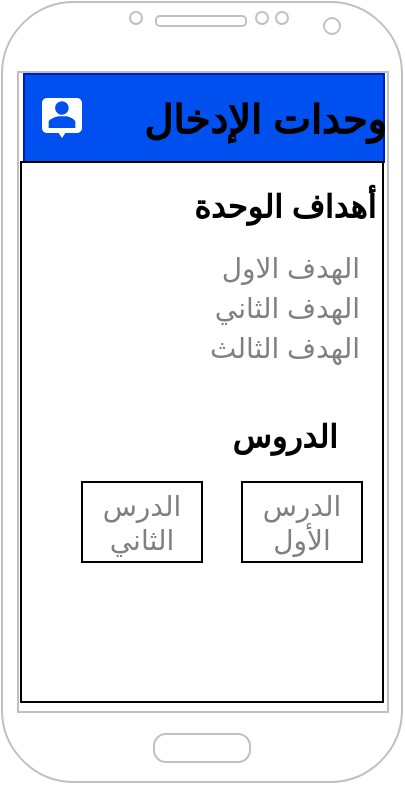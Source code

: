 <mxfile>
    <diagram id="SJ8IqZsmN56MAJa6noOm" name="design">
        <mxGraphModel dx="532" dy="-787" grid="1" gridSize="10" guides="1" tooltips="1" connect="1" arrows="1" fold="1" page="1" pageScale="1" pageWidth="850" pageHeight="1100" math="0" shadow="0">
            <root>
                <mxCell id="0"/>
                <mxCell id="1" parent="0"/>
                <mxCell id="2" value="" style="verticalLabelPosition=bottom;verticalAlign=top;html=1;shadow=0;dashed=0;strokeWidth=1;shape=mxgraph.android.phone2;strokeColor=#c0c0c0;" vertex="1" parent="1">
                    <mxGeometry x="150" y="1710" width="200" height="390" as="geometry"/>
                </mxCell>
                <mxCell id="3" value="" style="rounded=0;whiteSpace=wrap;html=1;fillColor=#0050ef;fontColor=#ffffff;strokeColor=#001DBC;" vertex="1" parent="1">
                    <mxGeometry x="161" y="1746" width="180" height="44" as="geometry"/>
                </mxCell>
                <mxCell id="4" value="" style="dashed=0;aspect=fixed;verticalLabelPosition=bottom;verticalAlign=top;align=center;shape=mxgraph.gmdl.chat;strokeColor=none;fillColor=#FFFFFF;shadow=0;sketch=0;" vertex="1" parent="1">
                    <mxGeometry x="170" y="1758" width="20" height="20" as="geometry"/>
                </mxCell>
                <mxCell id="5" value="&lt;font style=&quot;font-size: 20px;&quot;&gt;وحدات الإدخال&lt;/font&gt;" style="text;strokeColor=none;fillColor=none;html=1;fontSize=24;fontStyle=1;verticalAlign=middle;align=center;" vertex="1" parent="1">
                    <mxGeometry x="221" y="1748" width="120" height="40" as="geometry"/>
                </mxCell>
                <mxCell id="6" value="" style="rounded=0;whiteSpace=wrap;html=1;fontSize=20;fillColor=#FFFFFF;" vertex="1" parent="1">
                    <mxGeometry x="159.5" y="1790" width="181" height="270" as="geometry"/>
                </mxCell>
                <mxCell id="7" value="&lt;font style=&quot;font-size: 16px;&quot; color=&quot;#000000&quot;&gt;أهداف الوحدة&lt;/font&gt;" style="text;strokeColor=none;fillColor=none;html=1;fontSize=24;fontStyle=1;verticalAlign=middle;align=center;" vertex="1" parent="1">
                    <mxGeometry x="240.5" y="1800" width="100" height="20" as="geometry"/>
                </mxCell>
                <mxCell id="8" value="&lt;font color=&quot;#808080&quot; style=&quot;font-size: 14px; font-weight: normal;&quot;&gt;الهدف الاول&lt;/font&gt;" style="text;strokeColor=none;fillColor=none;html=1;fontSize=24;fontStyle=1;verticalAlign=middle;align=right;" vertex="1" parent="1">
                    <mxGeometry x="220" y="1830" width="110" height="20" as="geometry"/>
                </mxCell>
                <mxCell id="9" value="&lt;font color=&quot;#808080&quot; style=&quot;font-size: 14px; font-weight: normal;&quot;&gt;الهدف الثاني&lt;/font&gt;" style="text;strokeColor=none;fillColor=none;html=1;fontSize=24;fontStyle=1;verticalAlign=middle;align=right;" vertex="1" parent="1">
                    <mxGeometry x="220" y="1850" width="110" height="20" as="geometry"/>
                </mxCell>
                <mxCell id="10" value="&lt;font color=&quot;#808080&quot; style=&quot;font-size: 14px; font-weight: normal;&quot;&gt;الهدف الثالث&lt;/font&gt;" style="text;strokeColor=none;fillColor=none;html=1;fontSize=24;fontStyle=1;verticalAlign=middle;align=right;" vertex="1" parent="1">
                    <mxGeometry x="220" y="1870" width="110" height="20" as="geometry"/>
                </mxCell>
                <mxCell id="11" value="&lt;font style=&quot;font-size: 16px;&quot; color=&quot;#000000&quot;&gt;الدروس&lt;/font&gt;" style="text;strokeColor=none;fillColor=none;html=1;fontSize=24;fontStyle=1;verticalAlign=middle;align=center;" vertex="1" parent="1">
                    <mxGeometry x="240.5" y="1915" width="100" height="20" as="geometry"/>
                </mxCell>
                <mxCell id="12" value="الدرس الأول" style="whiteSpace=wrap;html=1;fontSize=14;fontColor=#808080;fillColor=#FFFFFF;" vertex="1" parent="1">
                    <mxGeometry x="270" y="1950" width="60" height="40" as="geometry"/>
                </mxCell>
                <mxCell id="13" value="الدرس الثاني" style="whiteSpace=wrap;html=1;fontSize=14;fontColor=#808080;fillColor=#FFFFFF;" vertex="1" parent="1">
                    <mxGeometry x="190" y="1950" width="60" height="40" as="geometry"/>
                </mxCell>
            </root>
        </mxGraphModel>
    </diagram>
    <diagram id="kT0od8lz3MIX1HD3_c-B" name="steps">
        <mxGraphModel dx="499" dy="427" grid="1" gridSize="10" guides="1" tooltips="1" connect="1" arrows="1" fold="1" page="1" pageScale="1" pageWidth="850" pageHeight="1100" math="0" shadow="0">
            <root>
                <mxCell id="0"/>
                <mxCell id="1" parent="0"/>
                <mxCell id="jWJm5jnZMe2Iu-Ib7dwO-1" value="" style="edgeStyle=none;html=1;strokeWidth=3;fontSize=17;fontColor=#FFFFFF;" edge="1" parent="1" source="jWJm5jnZMe2Iu-Ib7dwO-2" target="jWJm5jnZMe2Iu-Ib7dwO-6">
                    <mxGeometry relative="1" as="geometry"/>
                </mxCell>
                <mxCell id="jWJm5jnZMe2Iu-Ib7dwO-2" value="&lt;span style=&quot;font-size: 21px;&quot;&gt;&lt;b&gt;تحديد البيانات&lt;/b&gt;&lt;/span&gt;" style="rounded=0;whiteSpace=wrap;html=1;fillColor=#000000;fontColor=#ffffff;strokeColor=#006EAF;" vertex="1" parent="1">
                    <mxGeometry x="180" y="130" width="120" height="60" as="geometry"/>
                </mxCell>
                <mxCell id="jWJm5jnZMe2Iu-Ib7dwO-3" value="" style="edgeStyle=none;html=1;strokeWidth=3;fontSize=17;fontColor=#FFFFFF;" edge="1" parent="1" source="jWJm5jnZMe2Iu-Ib7dwO-4" target="jWJm5jnZMe2Iu-Ib7dwO-7">
                    <mxGeometry relative="1" as="geometry"/>
                </mxCell>
                <mxCell id="jWJm5jnZMe2Iu-Ib7dwO-4" value="&lt;span style=&quot;font-size: 21px;&quot;&gt;&lt;b&gt;عمل التنسيقات&lt;/b&gt;&lt;/span&gt;" style="rounded=0;whiteSpace=wrap;html=1;fillColor=#000000;fontColor=#ffffff;strokeColor=#006EAF;" vertex="1" parent="1">
                    <mxGeometry x="180" y="340" width="120" height="60" as="geometry"/>
                </mxCell>
                <mxCell id="jWJm5jnZMe2Iu-Ib7dwO-5" value="" style="edgeStyle=none;html=1;strokeWidth=3;fontSize=17;fontColor=#FFFFFF;" edge="1" parent="1" source="jWJm5jnZMe2Iu-Ib7dwO-6" target="jWJm5jnZMe2Iu-Ib7dwO-4">
                    <mxGeometry relative="1" as="geometry"/>
                </mxCell>
                <mxCell id="jWJm5jnZMe2Iu-Ib7dwO-6" value="&lt;span style=&quot;font-size: 21px;&quot;&gt;&lt;b&gt;تحديد ال&lt;br&gt;widget&lt;br&gt;&lt;/b&gt;&lt;/span&gt;" style="rounded=0;whiteSpace=wrap;html=1;fillColor=#000000;fontColor=#ffffff;strokeColor=#006EAF;" vertex="1" parent="1">
                    <mxGeometry x="180" y="240" width="120" height="60" as="geometry"/>
                </mxCell>
                <mxCell id="jWJm5jnZMe2Iu-Ib7dwO-7" value="&lt;span style=&quot;font-size: 21px;&quot;&gt;&lt;b&gt;إضافة التفاعل&lt;/b&gt;&lt;/span&gt;" style="rounded=0;whiteSpace=wrap;html=1;fillColor=#000000;fontColor=#ffffff;strokeColor=#006EAF;" vertex="1" parent="1">
                    <mxGeometry x="180" y="440" width="120" height="60" as="geometry"/>
                </mxCell>
                <mxCell id="jWJm5jnZMe2Iu-Ib7dwO-8" value="" style="edgeStyle=none;html=1;strokeWidth=3;fontSize=12;fontColor=#FFFFFF;" edge="1" parent="1" source="jWJm5jnZMe2Iu-Ib7dwO-9" target="jWJm5jnZMe2Iu-Ib7dwO-2">
                    <mxGeometry relative="1" as="geometry"/>
                </mxCell>
                <mxCell id="jWJm5jnZMe2Iu-Ib7dwO-9" value="&lt;span style=&quot;font-size: 21px;&quot;&gt;&lt;b&gt;عمل مخطط لتفاعلات الصفحة&lt;/b&gt;&lt;/span&gt;" style="rounded=0;whiteSpace=wrap;html=1;fillColor=#000000;fontColor=#ffffff;strokeColor=#006EAF;" vertex="1" parent="1">
                    <mxGeometry x="180" y="30" width="120" height="60" as="geometry"/>
                </mxCell>
            </root>
        </mxGraphModel>
    </diagram>
    <diagram id="TN5q5wyDiwWI8Nxa68He" name="activity">
        <mxGraphModel dx="499" dy="427" grid="1" gridSize="10" guides="1" tooltips="1" connect="1" arrows="1" fold="1" page="1" pageScale="1" pageWidth="850" pageHeight="1100" math="0" shadow="0">
            <root>
                <mxCell id="0"/>
                <mxCell id="1" parent="0"/>
                <mxCell id="3L91257g8HR0bW2qWaab-1" value="" style="edgeStyle=none;html=1;fontSize=14;fontColor=#808080;strokeWidth=3;" edge="1" parent="1" source="16J2vml6MPE9QUDUdSvl-3" target="16J2vml6MPE9QUDUdSvl-4">
                    <mxGeometry relative="1" as="geometry"/>
                </mxCell>
                <mxCell id="16J2vml6MPE9QUDUdSvl-3" value="&lt;b style=&quot;&quot;&gt;&lt;span style=&quot;font-size: 21px;&quot;&gt;Start Home&lt;/span&gt;&lt;br&gt;&lt;font style=&quot;font-size: 9px;&quot;&gt;(stateless)&lt;/font&gt;&lt;br&gt;&lt;/b&gt;" style="rounded=0;whiteSpace=wrap;html=1;fillColor=#1ba1e2;fontColor=#ffffff;strokeColor=#006EAF;" vertex="1" parent="1">
                    <mxGeometry x="200" y="130" width="120" height="80" as="geometry"/>
                </mxCell>
                <mxCell id="3L91257g8HR0bW2qWaab-3" value="" style="edgeStyle=none;html=1;strokeWidth=3;fontSize=14;fontColor=#808080;" edge="1" parent="1" source="16J2vml6MPE9QUDUdSvl-4" target="3L91257g8HR0bW2qWaab-2">
                    <mxGeometry relative="1" as="geometry"/>
                </mxCell>
                <mxCell id="16J2vml6MPE9QUDUdSvl-4" value="&lt;span style=&quot;font-size: 21px;&quot;&gt;&lt;b&gt;Lessons&lt;/b&gt;&lt;/span&gt;" style="rounded=0;whiteSpace=wrap;html=1;fillColor=#1ba1e2;fontColor=#ffffff;strokeColor=#006EAF;" vertex="1" parent="1">
                    <mxGeometry x="200" y="260" width="120" height="60" as="geometry"/>
                </mxCell>
                <mxCell id="16J2vml6MPE9QUDUdSvl-5" value="&lt;span style=&quot;font-size: 21px;&quot;&gt;&lt;b&gt;Activity&lt;/b&gt;&lt;/span&gt;" style="rounded=0;whiteSpace=wrap;html=1;fillColor=#a20025;fontColor=#ffffff;strokeColor=#6F0000;" vertex="1" parent="1">
                    <mxGeometry x="200" y="30" width="120" height="60" as="geometry"/>
                </mxCell>
                <mxCell id="3L91257g8HR0bW2qWaab-5" value="" style="edgeStyle=none;html=1;strokeWidth=3;fontSize=14;fontColor=#808080;" edge="1" parent="1" source="3L91257g8HR0bW2qWaab-2" target="3L91257g8HR0bW2qWaab-4">
                    <mxGeometry relative="1" as="geometry"/>
                </mxCell>
                <mxCell id="3L91257g8HR0bW2qWaab-2" value="&lt;span style=&quot;font-size: 21px;&quot;&gt;&lt;b&gt;Lesson&lt;/b&gt;&lt;/span&gt;" style="rounded=0;whiteSpace=wrap;html=1;fillColor=#1ba1e2;fontColor=#ffffff;strokeColor=#006EAF;" vertex="1" parent="1">
                    <mxGeometry x="200" y="380" width="120" height="60" as="geometry"/>
                </mxCell>
                <mxCell id="3L91257g8HR0bW2qWaab-4" value="&lt;span style=&quot;font-size: 21px;&quot;&gt;&lt;b&gt;go Lesson page&lt;/b&gt;&lt;/span&gt;" style="rounded=0;whiteSpace=wrap;html=1;fillColor=#1ba1e2;fontColor=#ffffff;strokeColor=#006EAF;" vertex="1" parent="1">
                    <mxGeometry x="200" y="490" width="120" height="60" as="geometry"/>
                </mxCell>
                <mxCell id="16J2vml6MPE9QUDUdSvl-11" value="&lt;font size=&quot;1&quot; style=&quot;&quot;&gt;&lt;b style=&quot;font-size: 12px;&quot;&gt;lesson Btn&lt;/b&gt;&lt;/font&gt;" style="rounded=0;whiteSpace=wrap;html=1;fillColor=#d80073;fontColor=#ffffff;strokeColor=#A50040;" vertex="1" parent="1">
                    <mxGeometry x="227.5" y="450" width="65" height="20" as="geometry"/>
                </mxCell>
            </root>
        </mxGraphModel>
    </diagram>
    <diagram id="6o5rZDun-syp34f6k7WH" name="widgets">
        <mxGraphModel dx="499" dy="427" grid="1" gridSize="10" guides="1" tooltips="1" connect="1" arrows="1" fold="1" page="1" pageScale="1" pageWidth="850" pageHeight="1100" math="0" shadow="0">
            <root>
                <mxCell id="0"/>
                <mxCell id="1" parent="0"/>
                <mxCell id="P0zOC1BxexMgjfKHU7Mn-3" value="" style="edgeStyle=none;html=1;strokeWidth=3;fontSize=14;fontColor=#808080;" edge="1" parent="1" source="P0zOC1BxexMgjfKHU7Mn-1" target="P0zOC1BxexMgjfKHU7Mn-2">
                    <mxGeometry relative="1" as="geometry"/>
                </mxCell>
                <mxCell id="P0zOC1BxexMgjfKHU7Mn-1" value="&lt;span style=&quot;font-size: 21px;&quot;&gt;&lt;b&gt;Home&lt;/b&gt;&lt;/span&gt;" style="rounded=0;whiteSpace=wrap;html=1;fillColor=#1ba1e2;fontColor=#ffffff;strokeColor=#006EAF;" vertex="1" parent="1">
                    <mxGeometry x="250" y="30" width="120" height="60" as="geometry"/>
                </mxCell>
                <mxCell id="a0y2H-Ac-sZ6R7pIn-Fx-2" value="" style="edgeStyle=none;html=1;strokeWidth=3;fontSize=14;fontColor=#808080;" edge="1" parent="1" source="P0zOC1BxexMgjfKHU7Mn-2" target="a0y2H-Ac-sZ6R7pIn-Fx-1">
                    <mxGeometry relative="1" as="geometry"/>
                </mxCell>
                <mxCell id="P0zOC1BxexMgjfKHU7Mn-2" value="&lt;span style=&quot;font-size: 21px;&quot;&gt;&lt;b&gt;Scaffold&lt;/b&gt;&lt;/span&gt;" style="rounded=0;whiteSpace=wrap;html=1;fillColor=#1ba1e2;fontColor=#ffffff;strokeColor=#006EAF;" vertex="1" parent="1">
                    <mxGeometry x="250" y="110" width="120" height="60" as="geometry"/>
                </mxCell>
                <mxCell id="a0y2H-Ac-sZ6R7pIn-Fx-4" value="" style="edgeStyle=none;html=1;strokeWidth=3;fontSize=14;fontColor=#808080;" edge="1" parent="1" source="a0y2H-Ac-sZ6R7pIn-Fx-1" target="a0y2H-Ac-sZ6R7pIn-Fx-3">
                    <mxGeometry relative="1" as="geometry"/>
                </mxCell>
                <mxCell id="EkOOZC0z7g64oAiqDCxL-2" value="" style="edgeStyle=none;html=1;strokeWidth=3;fontSize=14;fontColor=#808080;" edge="1" parent="1" source="a0y2H-Ac-sZ6R7pIn-Fx-1" target="EkOOZC0z7g64oAiqDCxL-1">
                    <mxGeometry relative="1" as="geometry"/>
                </mxCell>
                <mxCell id="EkOOZC0z7g64oAiqDCxL-4" value="" style="edgeStyle=none;html=1;strokeWidth=3;fontSize=14;fontColor=#808080;" edge="1" parent="1" source="a0y2H-Ac-sZ6R7pIn-Fx-1" target="EkOOZC0z7g64oAiqDCxL-3">
                    <mxGeometry relative="1" as="geometry"/>
                </mxCell>
                <mxCell id="EkOOZC0z7g64oAiqDCxL-6" value="" style="edgeStyle=none;html=1;strokeWidth=3;fontSize=14;fontColor=#808080;" edge="1" parent="1" source="a0y2H-Ac-sZ6R7pIn-Fx-1" target="EkOOZC0z7g64oAiqDCxL-3">
                    <mxGeometry relative="1" as="geometry"/>
                </mxCell>
                <mxCell id="EkOOZC0z7g64oAiqDCxL-7" value="" style="edgeStyle=none;html=1;strokeWidth=3;fontSize=14;fontColor=#808080;" edge="1" parent="1" source="a0y2H-Ac-sZ6R7pIn-Fx-1" target="EkOOZC0z7g64oAiqDCxL-5">
                    <mxGeometry relative="1" as="geometry"/>
                </mxCell>
                <mxCell id="a0y2H-Ac-sZ6R7pIn-Fx-1" value="&lt;font color=&quot;#121111&quot; size=&quot;1&quot; style=&quot;&quot;&gt;&lt;b style=&quot;font-size: 17px;&quot;&gt;ListView&lt;/b&gt;&lt;/font&gt;" style="rounded=0;whiteSpace=wrap;html=1;fillColor=#00FF80;fontColor=#ffffff;strokeColor=#2D7600;" vertex="1" parent="1">
                    <mxGeometry x="250" y="190" width="120" height="60" as="geometry"/>
                </mxCell>
                <mxCell id="a0y2H-Ac-sZ6R7pIn-Fx-3" value="&lt;span style=&quot;font-size: 21px;&quot;&gt;&lt;b&gt;MyAppBar&lt;/b&gt;&lt;/span&gt;" style="rounded=0;whiteSpace=wrap;html=1;fillColor=#1ba1e2;fontColor=#ffffff;strokeColor=#006EAF;" vertex="1" parent="1">
                    <mxGeometry x="390" y="190" width="120" height="60" as="geometry"/>
                </mxCell>
                <mxCell id="EkOOZC0z7g64oAiqDCxL-1" value="&lt;span style=&quot;font-size: 21px;&quot;&gt;&lt;b&gt;Overview&lt;/b&gt;&lt;/span&gt;" style="rounded=0;whiteSpace=wrap;html=1;fillColor=#1ba1e2;fontColor=#ffffff;strokeColor=#006EAF;" vertex="1" parent="1">
                    <mxGeometry x="330" y="280" width="120" height="60" as="geometry"/>
                </mxCell>
                <mxCell id="EkOOZC0z7g64oAiqDCxL-3" value="&lt;span style=&quot;font-size: 21px;&quot;&gt;&lt;b&gt;Targets&lt;/b&gt;&lt;/span&gt;" style="rounded=0;whiteSpace=wrap;html=1;fillColor=#1ba1e2;fontColor=#ffffff;strokeColor=#006EAF;" vertex="1" parent="1">
                    <mxGeometry x="180" y="280" width="120" height="60" as="geometry"/>
                </mxCell>
                <mxCell id="EkOOZC0z7g64oAiqDCxL-5" value="&lt;span style=&quot;font-size: 21px;&quot;&gt;&lt;b&gt;LessonsSection&lt;/b&gt;&lt;/span&gt;" style="rounded=0;whiteSpace=wrap;html=1;fillColor=#1ba1e2;fontColor=#ffffff;strokeColor=#006EAF;" vertex="1" parent="1">
                    <mxGeometry x="40" y="190" width="180" height="60" as="geometry"/>
                </mxCell>
            </root>
        </mxGraphModel>
    </diagram>
    <diagram id="zq-tP8kdyQuL9BB-BE6J" name="MyAppBar">
        <mxGraphModel dx="532" dy="313" grid="1" gridSize="10" guides="1" tooltips="1" connect="1" arrows="1" fold="1" page="1" pageScale="1" pageWidth="850" pageHeight="1100" math="0" shadow="0">
            <root>
                <mxCell id="0"/>
                <mxCell id="1" parent="0"/>
                <mxCell id="bsgrZKp_MVli3AShx-Cv-2" value="" style="edgeStyle=none;html=1;strokeWidth=3;fontSize=14;fontColor=#808080;" edge="1" parent="1" source="erzYWecxYyXJk2uUzxKb-1" target="bsgrZKp_MVli3AShx-Cv-1">
                    <mxGeometry relative="1" as="geometry"/>
                </mxCell>
                <mxCell id="erzYWecxYyXJk2uUzxKb-1" value="&lt;span style=&quot;font-size: 21px;&quot;&gt;&lt;b&gt;MyAppBar&lt;/b&gt;&lt;/span&gt;" style="rounded=0;whiteSpace=wrap;html=1;fillColor=#1ba1e2;fontColor=#ffffff;strokeColor=#006EAF;" vertex="1" parent="1">
                    <mxGeometry x="210" y="40" width="120" height="60" as="geometry"/>
                </mxCell>
                <mxCell id="bsgrZKp_MVli3AShx-Cv-4" value="" style="edgeStyle=none;html=1;strokeWidth=3;fontSize=14;fontColor=#808080;" edge="1" parent="1" source="bsgrZKp_MVli3AShx-Cv-1" target="bsgrZKp_MVli3AShx-Cv-3">
                    <mxGeometry relative="1" as="geometry"/>
                </mxCell>
                <mxCell id="bsgrZKp_MVli3AShx-Cv-1" value="&lt;font color=&quot;#121111&quot; size=&quot;1&quot; style=&quot;&quot;&gt;&lt;b style=&quot;font-size: 17px;&quot;&gt;Container&lt;/b&gt;&lt;/font&gt;" style="rounded=0;whiteSpace=wrap;html=1;fillColor=#00FF80;fontColor=#ffffff;strokeColor=#2D7600;" vertex="1" parent="1">
                    <mxGeometry x="210" y="120" width="120" height="60" as="geometry"/>
                </mxCell>
                <mxCell id="6scbBP3nTho1pLybeIG3-3" style="edgeStyle=none;html=1;exitX=1;exitY=1;exitDx=0;exitDy=0;strokeWidth=3;fontSize=14;fontColor=#808080;" edge="1" parent="1" source="bsgrZKp_MVli3AShx-Cv-3" target="6scbBP3nTho1pLybeIG3-1">
                    <mxGeometry relative="1" as="geometry"/>
                </mxCell>
                <mxCell id="6scbBP3nTho1pLybeIG3-4" style="edgeStyle=none;html=1;exitX=0;exitY=1;exitDx=0;exitDy=0;entryX=0.75;entryY=0;entryDx=0;entryDy=0;strokeWidth=3;fontSize=14;fontColor=#808080;" edge="1" parent="1" source="bsgrZKp_MVli3AShx-Cv-3" target="6scbBP3nTho1pLybeIG3-2">
                    <mxGeometry relative="1" as="geometry"/>
                </mxCell>
                <mxCell id="bsgrZKp_MVli3AShx-Cv-3" value="&lt;font color=&quot;#121111&quot; size=&quot;1&quot; style=&quot;&quot;&gt;&lt;b style=&quot;font-size: 17px;&quot;&gt;Row&lt;/b&gt;&lt;/font&gt;" style="rounded=0;whiteSpace=wrap;html=1;fillColor=#00FF80;fontColor=#ffffff;strokeColor=#2D7600;" vertex="1" parent="1">
                    <mxGeometry x="210" y="200" width="120" height="60" as="geometry"/>
                </mxCell>
                <mxCell id="6scbBP3nTho1pLybeIG3-1" value="&lt;font size=&quot;1&quot; style=&quot;&quot;&gt;&lt;b style=&quot;font-size: 17px;&quot;&gt;Text&lt;/b&gt;&lt;/font&gt;" style="rounded=0;whiteSpace=wrap;html=1;fillColor=#d80073;fontColor=#ffffff;strokeColor=#A50040;" vertex="1" parent="1">
                    <mxGeometry x="320" y="280" width="120" height="60" as="geometry"/>
                </mxCell>
                <mxCell id="6scbBP3nTho1pLybeIG3-2" value="&lt;font size=&quot;1&quot; style=&quot;&quot;&gt;&lt;b style=&quot;font-size: 17px;&quot;&gt;Icon&lt;/b&gt;&lt;/font&gt;" style="rounded=0;whiteSpace=wrap;html=1;fillColor=#d80073;fontColor=#ffffff;strokeColor=#A50040;" vertex="1" parent="1">
                    <mxGeometry x="100" y="280" width="120" height="60" as="geometry"/>
                </mxCell>
            </root>
        </mxGraphModel>
    </diagram>
</mxfile>